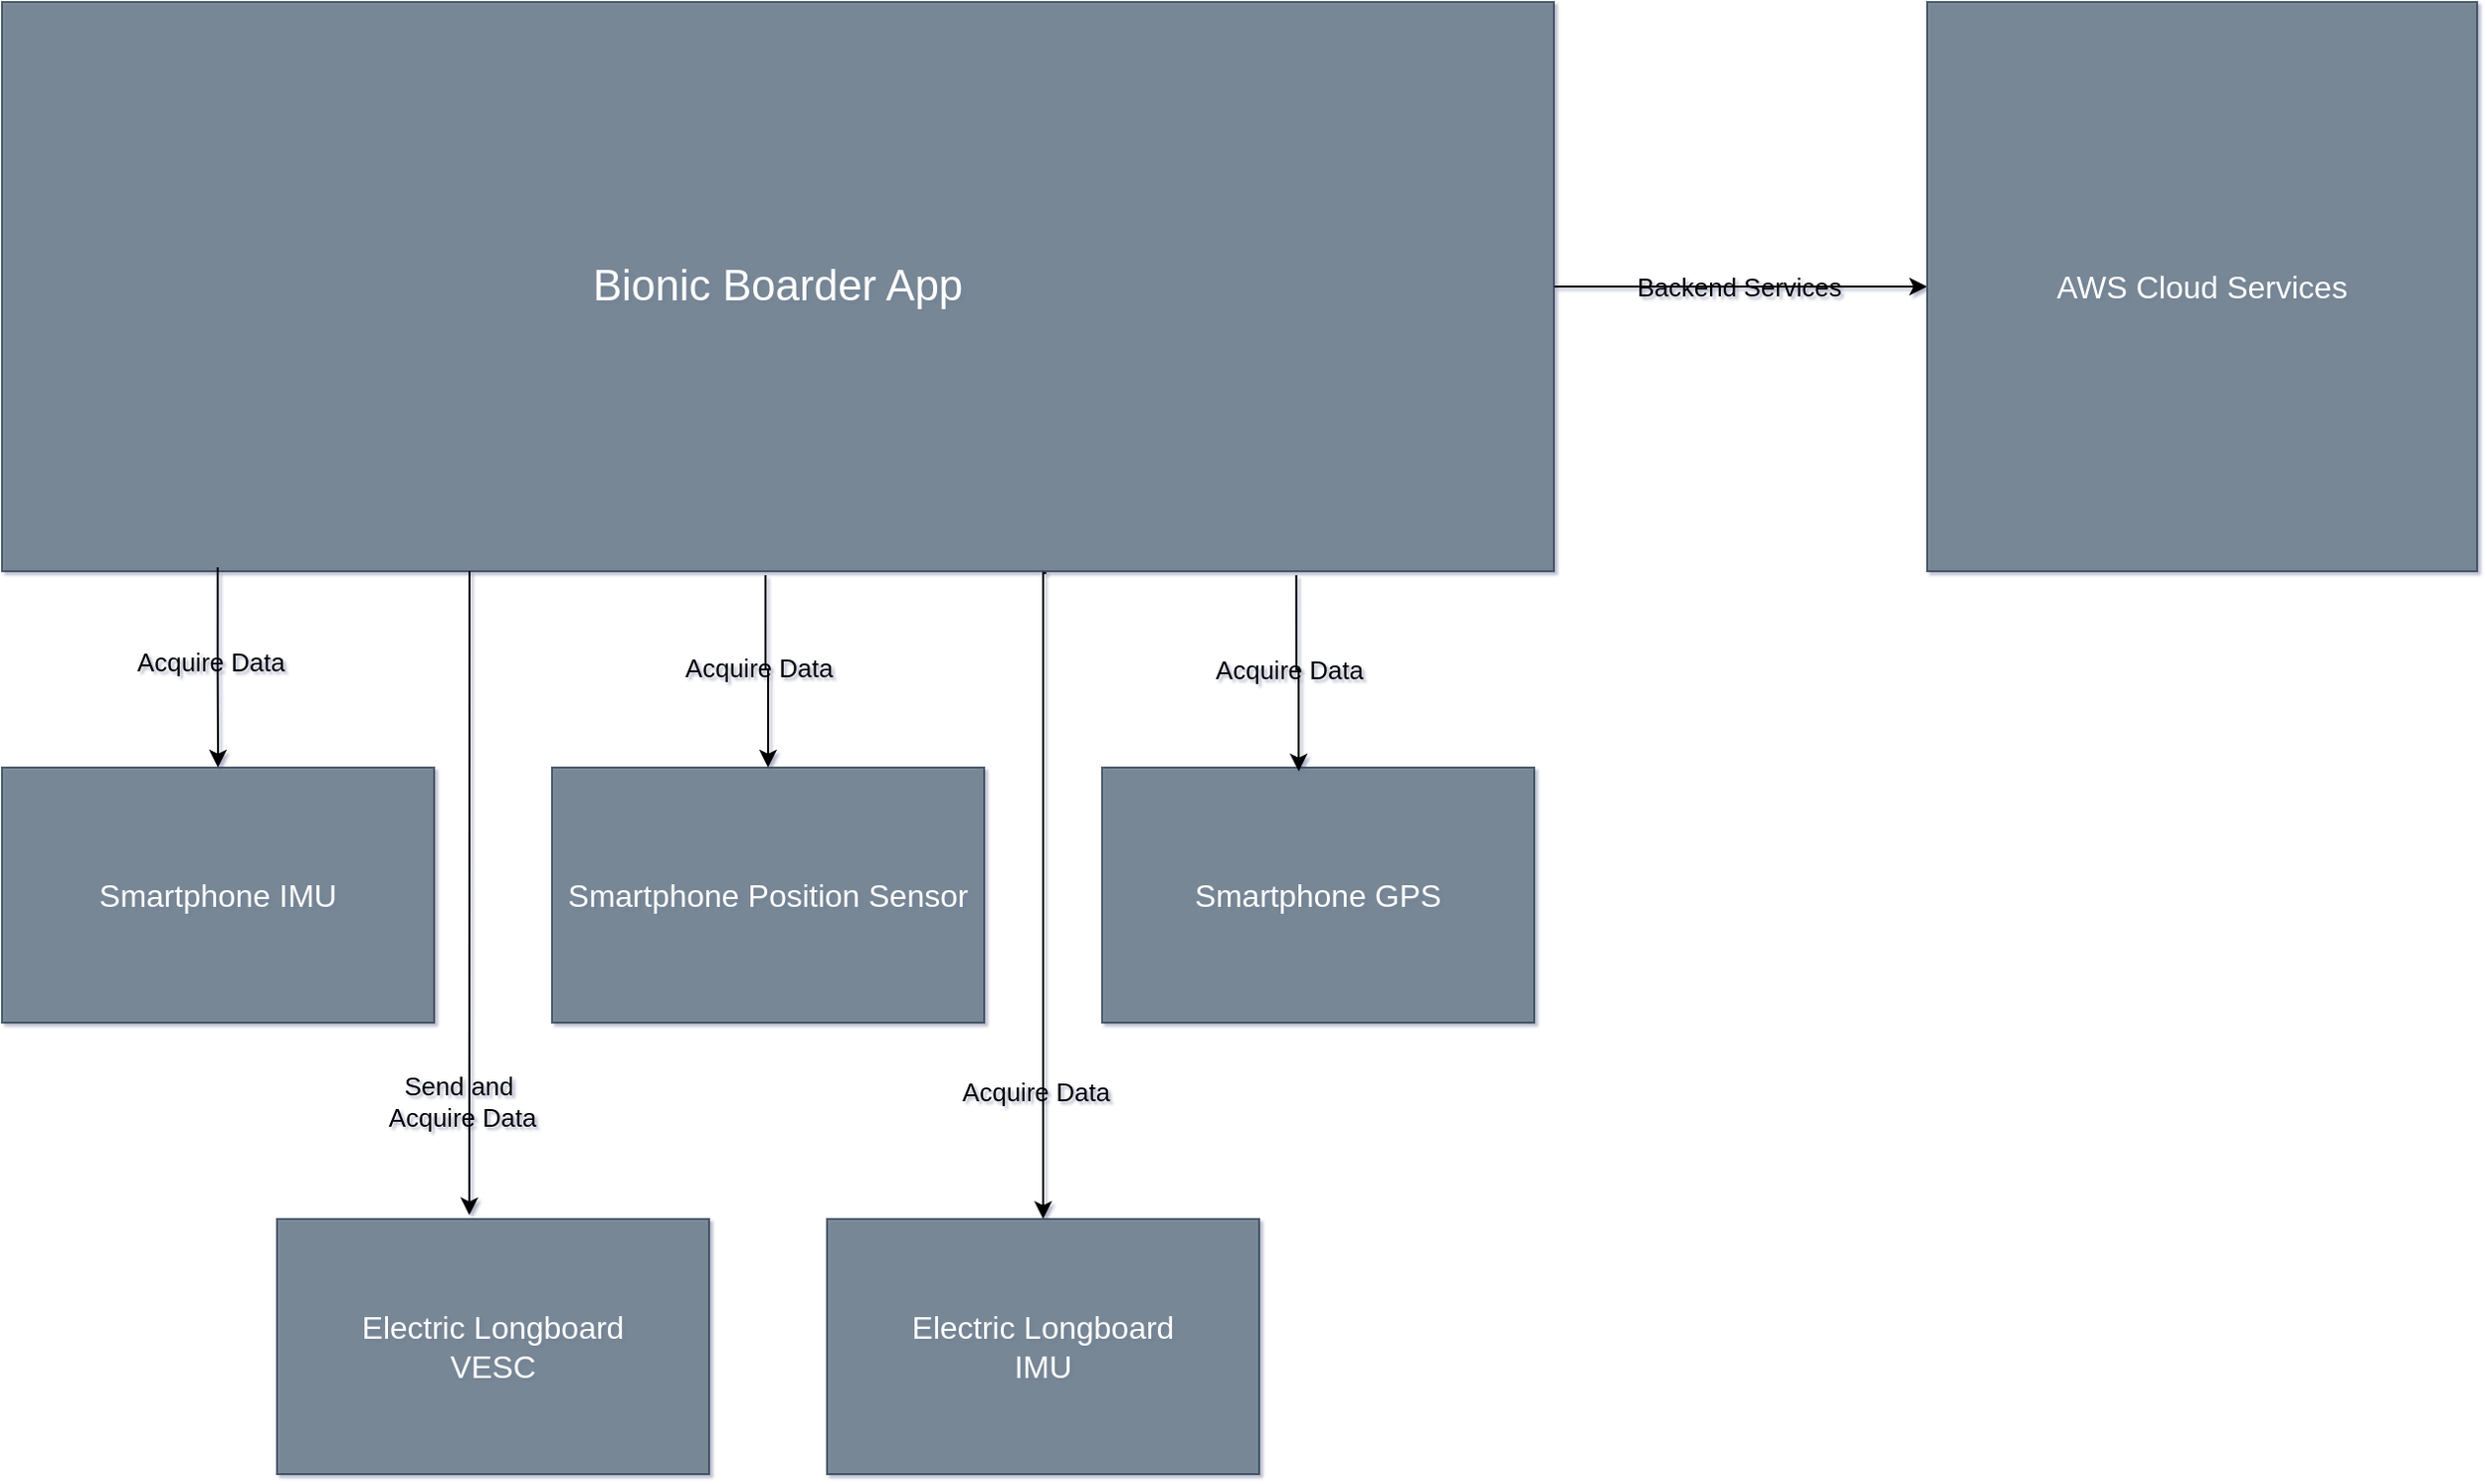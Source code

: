 <mxfile version="27.0.9">
  <diagram name="Page-1" id="ib0KKrDDxVYF5MeXXiUM">
    <mxGraphModel dx="2066" dy="1203" grid="1" gridSize="10" guides="1" tooltips="1" connect="1" arrows="1" fold="1" page="1" pageScale="1" pageWidth="850" pageHeight="1100" background="#ffffff" math="0" shadow="1">
      <root>
        <mxCell id="0" />
        <mxCell id="1" parent="0" />
        <mxCell id="14" value="Specimen and collection" style="edgeStyle=orthogonalEdgeStyle;endArrow=block;html=1;" parent="1" edge="1">
          <mxGeometry relative="1" as="geometry">
            <mxPoint x="750" y="350" as="targetPoint" />
          </mxGeometry>
        </mxCell>
        <mxCell id="15" value="report delivery offline" style="edgeStyle=orthogonalEdgeStyle;endArrow=block;html=1;" parent="1" edge="1">
          <mxGeometry relative="1" as="geometry">
            <mxPoint x="700" y="380" as="sourcePoint" />
          </mxGeometry>
        </mxCell>
        <mxCell id="GAjPm3DmqA0sXg2Ng3nI-19" style="edgeStyle=orthogonalEdgeStyle;rounded=0;orthogonalLoop=1;jettySize=auto;html=1;entryX=0;entryY=0.5;entryDx=0;entryDy=0;strokeColor=#000000;" edge="1" parent="1" source="CbTRWkR76J8zcbdZSMRa-18" target="NtJCmM9VllwKPNF-fU6l-15">
          <mxGeometry relative="1" as="geometry">
            <mxPoint x="1200" y="355" as="targetPoint" />
          </mxGeometry>
        </mxCell>
        <mxCell id="GAjPm3DmqA0sXg2Ng3nI-20" value="Backend Services" style="edgeLabel;html=1;align=center;verticalAlign=middle;resizable=0;points=[];fontSize=13;labelBackgroundColor=none;fontColor=#000000;" vertex="1" connectable="0" parent="GAjPm3DmqA0sXg2Ng3nI-19">
          <mxGeometry x="-0.174" y="-2" relative="1" as="geometry">
            <mxPoint x="15" y="-2" as="offset" />
          </mxGeometry>
        </mxCell>
        <mxCell id="CbTRWkR76J8zcbdZSMRa-18" value="Bionic Boarder App" style="rounded=0;whiteSpace=wrap;html=1;labelPosition=center;verticalLabelPosition=middle;align=center;verticalAlign=middle;fontSize=22;labelBackgroundColor=none;fillColor=#647687;strokeColor=#314354;fontColor=#ffffff;opacity=80;" parent="1" vertex="1">
          <mxGeometry x="250" y="210" width="790" height="290" as="geometry" />
        </mxCell>
        <mxCell id="NtJCmM9VllwKPNF-fU6l-15" value="AWS Cloud Services" style="rounded=0;whiteSpace=wrap;html=1;labelPosition=center;verticalLabelPosition=middle;align=center;verticalAlign=middle;fontSize=16;labelBackgroundColor=none;fillColor=#647687;strokeColor=#314354;fontColor=#ffffff;opacity=80;" parent="1" vertex="1">
          <mxGeometry x="1230" y="210" width="280" height="290" as="geometry" />
        </mxCell>
        <mxCell id="GAjPm3DmqA0sXg2Ng3nI-21" value="Smartphone IMU" style="rounded=0;whiteSpace=wrap;html=1;labelPosition=center;verticalLabelPosition=middle;align=center;verticalAlign=middle;fontSize=16;labelBackgroundColor=none;fillColor=#647687;strokeColor=#314354;fontColor=#ffffff;opacity=80;" vertex="1" parent="1">
          <mxGeometry x="250" y="600" width="220" height="130" as="geometry" />
        </mxCell>
        <mxCell id="GAjPm3DmqA0sXg2Ng3nI-22" value="Smartphone GPS" style="rounded=0;whiteSpace=wrap;html=1;labelPosition=center;verticalLabelPosition=middle;align=center;verticalAlign=middle;fontSize=16;labelBackgroundColor=none;fillColor=#647687;strokeColor=#314354;fontColor=#ffffff;opacity=80;" vertex="1" parent="1">
          <mxGeometry x="810" y="600" width="220" height="130" as="geometry" />
        </mxCell>
        <mxCell id="GAjPm3DmqA0sXg2Ng3nI-23" value="Smartphone Position Sensor" style="rounded=0;whiteSpace=wrap;html=1;labelPosition=center;verticalLabelPosition=middle;align=center;verticalAlign=middle;fontSize=16;labelBackgroundColor=none;fillColor=#647687;strokeColor=#314354;fontColor=#ffffff;opacity=80;" vertex="1" parent="1">
          <mxGeometry x="530" y="600" width="220" height="130" as="geometry" />
        </mxCell>
        <mxCell id="GAjPm3DmqA0sXg2Ng3nI-29" style="edgeStyle=orthogonalEdgeStyle;rounded=0;orthogonalLoop=1;jettySize=auto;html=1;strokeColor=#000000;labelBackgroundColor=none;exitX=0.139;exitY=0.993;exitDx=0;exitDy=0;exitPerimeter=0;entryX=0.5;entryY=0;entryDx=0;entryDy=0;" edge="1" parent="1" source="CbTRWkR76J8zcbdZSMRa-18" target="GAjPm3DmqA0sXg2Ng3nI-21">
          <mxGeometry relative="1" as="geometry">
            <mxPoint x="450" y="640" as="targetPoint" />
            <mxPoint x="450" y="530" as="sourcePoint" />
          </mxGeometry>
        </mxCell>
        <mxCell id="GAjPm3DmqA0sXg2Ng3nI-30" value="Acquire Data" style="edgeLabel;html=1;align=center;verticalAlign=middle;resizable=0;points=[];fontSize=13;labelBackgroundColor=none;fontColor=#000000;" vertex="1" connectable="0" parent="GAjPm3DmqA0sXg2Ng3nI-29">
          <mxGeometry x="-0.174" y="-2" relative="1" as="geometry">
            <mxPoint x="-2" y="6" as="offset" />
          </mxGeometry>
        </mxCell>
        <mxCell id="GAjPm3DmqA0sXg2Ng3nI-31" style="edgeStyle=orthogonalEdgeStyle;rounded=0;orthogonalLoop=1;jettySize=auto;html=1;strokeColor=#000000;labelBackgroundColor=none;exitX=0.492;exitY=1.007;exitDx=0;exitDy=0;exitPerimeter=0;entryX=0.5;entryY=0;entryDx=0;entryDy=0;" edge="1" parent="1" source="CbTRWkR76J8zcbdZSMRa-18" target="GAjPm3DmqA0sXg2Ng3nI-23">
          <mxGeometry relative="1" as="geometry">
            <mxPoint x="639.5" y="662" as="targetPoint" />
            <mxPoint x="639.5" y="500" as="sourcePoint" />
          </mxGeometry>
        </mxCell>
        <mxCell id="GAjPm3DmqA0sXg2Ng3nI-32" value="Acquire Data" style="edgeLabel;html=1;align=center;verticalAlign=middle;resizable=0;points=[];fontSize=13;labelBackgroundColor=none;fontColor=#000000;" vertex="1" connectable="0" parent="GAjPm3DmqA0sXg2Ng3nI-31">
          <mxGeometry x="-0.174" y="-2" relative="1" as="geometry">
            <mxPoint x="-2" y="6" as="offset" />
          </mxGeometry>
        </mxCell>
        <mxCell id="GAjPm3DmqA0sXg2Ng3nI-33" style="edgeStyle=orthogonalEdgeStyle;rounded=0;orthogonalLoop=1;jettySize=auto;html=1;strokeColor=#000000;labelBackgroundColor=none;exitX=0.834;exitY=1.007;exitDx=0;exitDy=0;exitPerimeter=0;entryX=0.455;entryY=0.015;entryDx=0;entryDy=0;entryPerimeter=0;" edge="1" parent="1" source="CbTRWkR76J8zcbdZSMRa-18" target="GAjPm3DmqA0sXg2Ng3nI-22">
          <mxGeometry relative="1" as="geometry">
            <mxPoint x="911" y="698" as="targetPoint" />
            <mxPoint x="910" y="540" as="sourcePoint" />
          </mxGeometry>
        </mxCell>
        <mxCell id="GAjPm3DmqA0sXg2Ng3nI-34" value="Acquire Data" style="edgeLabel;html=1;align=center;verticalAlign=middle;resizable=0;points=[];fontSize=13;labelBackgroundColor=none;fontColor=#000000;" vertex="1" connectable="0" parent="GAjPm3DmqA0sXg2Ng3nI-33">
          <mxGeometry x="-0.174" y="-2" relative="1" as="geometry">
            <mxPoint x="-2" y="6" as="offset" />
          </mxGeometry>
        </mxCell>
        <mxCell id="GAjPm3DmqA0sXg2Ng3nI-35" value="Electric Longboard&lt;div&gt;VESC&lt;/div&gt;" style="rounded=0;whiteSpace=wrap;html=1;labelPosition=center;verticalLabelPosition=middle;align=center;verticalAlign=middle;fontSize=16;labelBackgroundColor=none;fillColor=#647687;strokeColor=#314354;fontColor=#ffffff;opacity=80;" vertex="1" parent="1">
          <mxGeometry x="390" y="830" width="220" height="130" as="geometry" />
        </mxCell>
        <mxCell id="GAjPm3DmqA0sXg2Ng3nI-36" value="Electric Longboard&lt;div&gt;IMU&lt;/div&gt;" style="rounded=0;whiteSpace=wrap;html=1;labelPosition=center;verticalLabelPosition=middle;align=center;verticalAlign=middle;fontSize=16;labelBackgroundColor=none;fillColor=#647687;strokeColor=#314354;fontColor=#ffffff;opacity=80;" vertex="1" parent="1">
          <mxGeometry x="670" y="830" width="220" height="130" as="geometry" />
        </mxCell>
        <mxCell id="GAjPm3DmqA0sXg2Ng3nI-37" style="edgeStyle=orthogonalEdgeStyle;rounded=0;orthogonalLoop=1;jettySize=auto;html=1;strokeColor=#000000;labelBackgroundColor=none;exitX=0.673;exitY=1.003;exitDx=0;exitDy=0;exitPerimeter=0;entryX=0.5;entryY=0;entryDx=0;entryDy=0;" edge="1" parent="1" source="CbTRWkR76J8zcbdZSMRa-18" target="GAjPm3DmqA0sXg2Ng3nI-36">
          <mxGeometry relative="1" as="geometry">
            <mxPoint x="781" y="858" as="targetPoint" />
            <mxPoint x="780" y="760" as="sourcePoint" />
            <Array as="points">
              <mxPoint x="780" y="501" />
            </Array>
          </mxGeometry>
        </mxCell>
        <mxCell id="GAjPm3DmqA0sXg2Ng3nI-38" value="Acquire Data" style="edgeLabel;html=1;align=center;verticalAlign=middle;resizable=0;points=[];fontSize=13;labelBackgroundColor=none;fontColor=#000000;" vertex="1" connectable="0" parent="GAjPm3DmqA0sXg2Ng3nI-37">
          <mxGeometry x="-0.174" y="-2" relative="1" as="geometry">
            <mxPoint x="-2" y="129" as="offset" />
          </mxGeometry>
        </mxCell>
        <mxCell id="GAjPm3DmqA0sXg2Ng3nI-41" style="edgeStyle=orthogonalEdgeStyle;rounded=0;orthogonalLoop=1;jettySize=auto;html=1;strokeColor=#000000;labelBackgroundColor=none;entryX=0.445;entryY=-0.015;entryDx=0;entryDy=0;entryPerimeter=0;" edge="1" parent="1" target="GAjPm3DmqA0sXg2Ng3nI-35">
          <mxGeometry relative="1" as="geometry">
            <mxPoint x="490" y="800" as="targetPoint" />
            <mxPoint x="488" y="500" as="sourcePoint" />
            <Array as="points">
              <mxPoint x="488" y="503" />
            </Array>
          </mxGeometry>
        </mxCell>
        <mxCell id="GAjPm3DmqA0sXg2Ng3nI-42" value="Send and&amp;nbsp;&lt;div&gt;Acquire Data&lt;/div&gt;" style="edgeLabel;html=1;align=center;verticalAlign=middle;resizable=0;points=[];fontSize=13;labelBackgroundColor=none;fontColor=#000000;" vertex="1" connectable="0" parent="GAjPm3DmqA0sXg2Ng3nI-41">
          <mxGeometry x="-0.174" y="-2" relative="1" as="geometry">
            <mxPoint x="-2" y="134" as="offset" />
          </mxGeometry>
        </mxCell>
      </root>
    </mxGraphModel>
  </diagram>
</mxfile>
